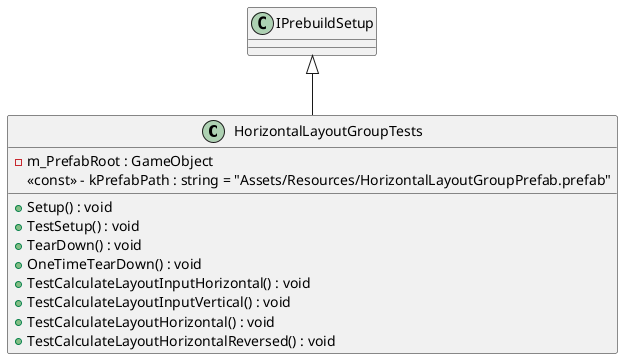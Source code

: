 @startuml
class HorizontalLayoutGroupTests {
    - m_PrefabRoot : GameObject
    <<const>> - kPrefabPath : string = "Assets/Resources/HorizontalLayoutGroupPrefab.prefab"
    + Setup() : void
    + TestSetup() : void
    + TearDown() : void
    + OneTimeTearDown() : void
    + TestCalculateLayoutInputHorizontal() : void
    + TestCalculateLayoutInputVertical() : void
    + TestCalculateLayoutHorizontal() : void
    + TestCalculateLayoutHorizontalReversed() : void
}
IPrebuildSetup <|-- HorizontalLayoutGroupTests
@enduml
